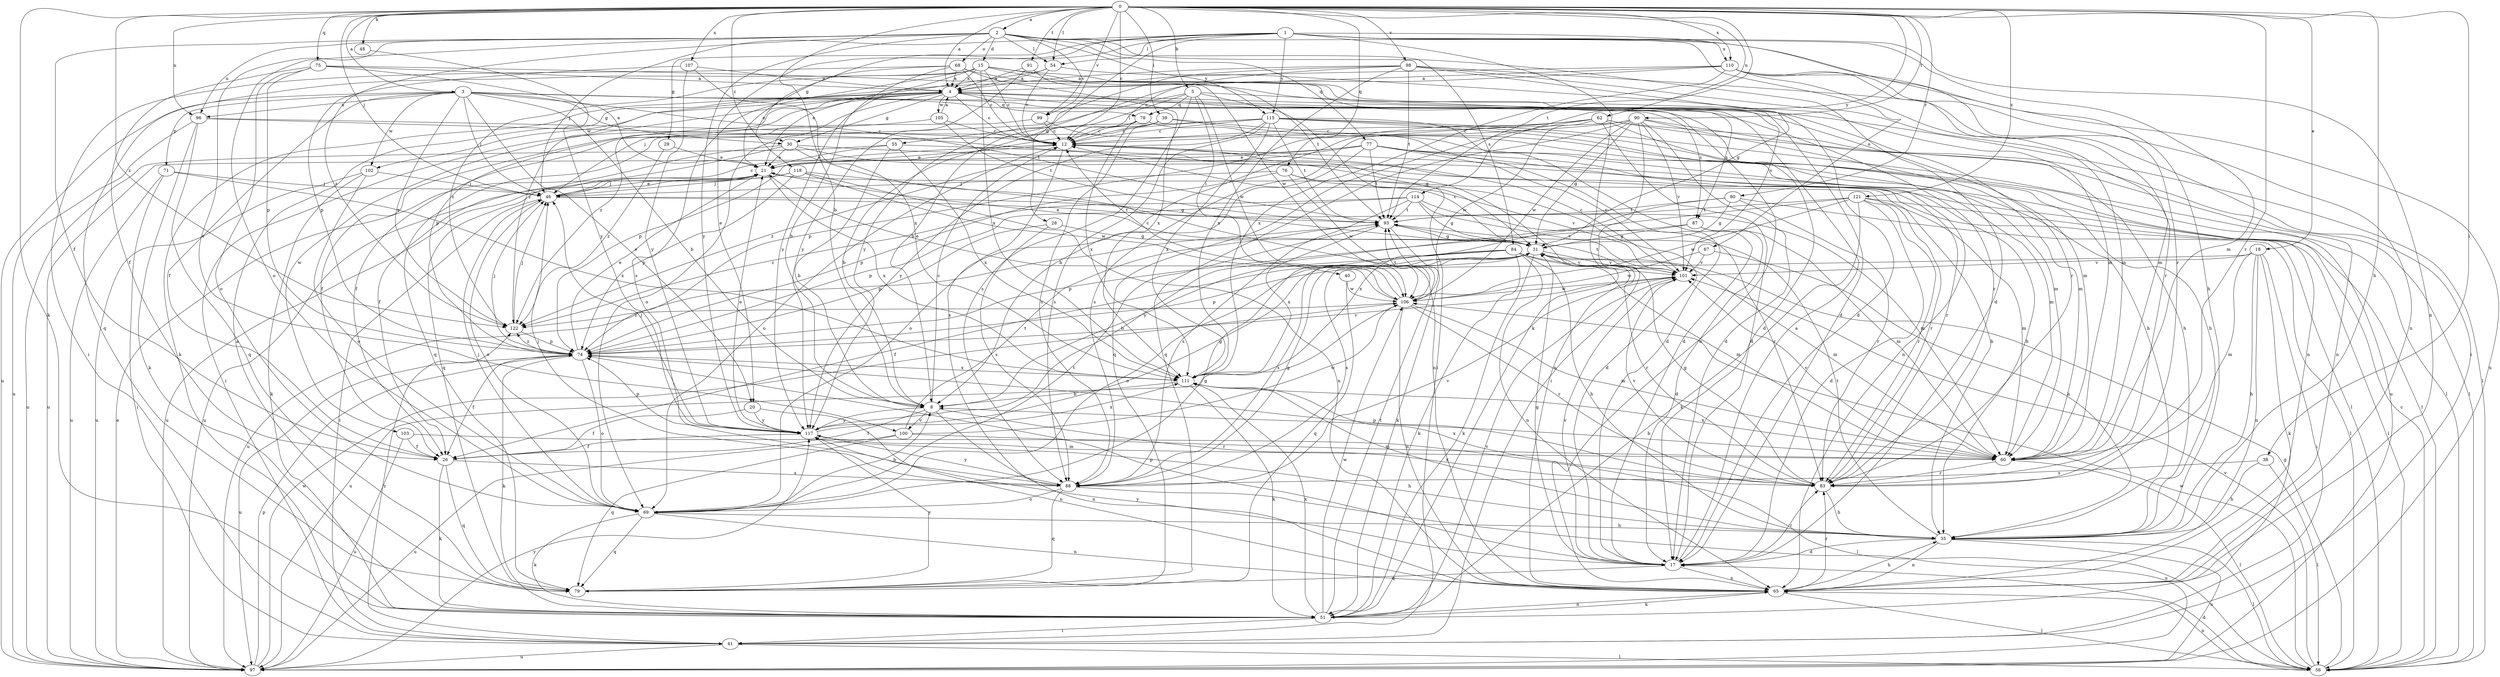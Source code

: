 strict digraph  {
0;
1;
2;
3;
4;
5;
8;
12;
15;
17;
18;
20;
21;
26;
28;
29;
30;
31;
35;
38;
39;
40;
41;
46;
48;
51;
54;
55;
56;
60;
62;
65;
67;
68;
69;
71;
74;
75;
76;
77;
78;
79;
80;
83;
84;
87;
88;
90;
91;
93;
96;
97;
98;
99;
100;
101;
102;
103;
105;
106;
107;
110;
111;
114;
115;
117;
118;
121;
122;
0 -> 2  [label=a];
0 -> 3  [label=a];
0 -> 4  [label=a];
0 -> 5  [label=b];
0 -> 8  [label=b];
0 -> 12  [label=c];
0 -> 18  [label=e];
0 -> 35  [label=h];
0 -> 38  [label=i];
0 -> 39  [label=i];
0 -> 46  [label=j];
0 -> 48  [label=k];
0 -> 51  [label=k];
0 -> 54  [label=l];
0 -> 62  [label=n];
0 -> 75  [label=q];
0 -> 76  [label=q];
0 -> 80  [label=r];
0 -> 83  [label=r];
0 -> 90  [label=t];
0 -> 91  [label=t];
0 -> 93  [label=t];
0 -> 96  [label=u];
0 -> 98  [label=v];
0 -> 99  [label=v];
0 -> 107  [label=x];
0 -> 110  [label=x];
0 -> 114  [label=y];
0 -> 118  [label=z];
0 -> 121  [label=z];
0 -> 122  [label=z];
1 -> 20  [label=e];
1 -> 28  [label=g];
1 -> 29  [label=g];
1 -> 30  [label=g];
1 -> 46  [label=j];
1 -> 51  [label=k];
1 -> 54  [label=l];
1 -> 60  [label=m];
1 -> 65  [label=n];
1 -> 67  [label=o];
1 -> 83  [label=r];
1 -> 110  [label=x];
1 -> 115  [label=y];
2 -> 15  [label=d];
2 -> 17  [label=d];
2 -> 26  [label=f];
2 -> 35  [label=h];
2 -> 54  [label=l];
2 -> 68  [label=o];
2 -> 69  [label=o];
2 -> 77  [label=q];
2 -> 84  [label=s];
2 -> 96  [label=u];
2 -> 99  [label=v];
2 -> 100  [label=v];
2 -> 115  [label=y];
2 -> 117  [label=y];
2 -> 122  [label=z];
3 -> 8  [label=b];
3 -> 17  [label=d];
3 -> 20  [label=e];
3 -> 26  [label=f];
3 -> 30  [label=g];
3 -> 46  [label=j];
3 -> 71  [label=p];
3 -> 83  [label=r];
3 -> 87  [label=s];
3 -> 93  [label=t];
3 -> 96  [label=u];
3 -> 97  [label=u];
3 -> 102  [label=w];
3 -> 122  [label=z];
4 -> 12  [label=c];
4 -> 30  [label=g];
4 -> 51  [label=k];
4 -> 60  [label=m];
4 -> 65  [label=n];
4 -> 69  [label=o];
4 -> 74  [label=p];
4 -> 78  [label=q];
4 -> 87  [label=s];
4 -> 102  [label=w];
4 -> 103  [label=w];
4 -> 105  [label=w];
4 -> 122  [label=z];
5 -> 40  [label=i];
5 -> 41  [label=i];
5 -> 46  [label=j];
5 -> 55  [label=l];
5 -> 56  [label=l];
5 -> 78  [label=q];
5 -> 88  [label=s];
5 -> 106  [label=w];
8 -> 12  [label=c];
8 -> 26  [label=f];
8 -> 65  [label=n];
8 -> 83  [label=r];
8 -> 100  [label=v];
8 -> 117  [label=y];
12 -> 21  [label=e];
12 -> 65  [label=n];
12 -> 69  [label=o];
12 -> 88  [label=s];
15 -> 4  [label=a];
15 -> 12  [label=c];
15 -> 60  [label=m];
15 -> 79  [label=q];
15 -> 83  [label=r];
15 -> 88  [label=s];
15 -> 101  [label=v];
15 -> 111  [label=x];
15 -> 117  [label=y];
15 -> 122  [label=z];
17 -> 4  [label=a];
17 -> 31  [label=g];
17 -> 65  [label=n];
17 -> 74  [label=p];
17 -> 79  [label=q];
17 -> 83  [label=r];
17 -> 101  [label=v];
17 -> 117  [label=y];
18 -> 35  [label=h];
18 -> 41  [label=i];
18 -> 51  [label=k];
18 -> 60  [label=m];
18 -> 65  [label=n];
18 -> 74  [label=p];
18 -> 101  [label=v];
20 -> 26  [label=f];
20 -> 65  [label=n];
20 -> 117  [label=y];
21 -> 46  [label=j];
21 -> 83  [label=r];
21 -> 97  [label=u];
21 -> 111  [label=x];
26 -> 51  [label=k];
26 -> 79  [label=q];
26 -> 88  [label=s];
28 -> 31  [label=g];
28 -> 74  [label=p];
28 -> 88  [label=s];
29 -> 21  [label=e];
29 -> 122  [label=z];
30 -> 21  [label=e];
30 -> 26  [label=f];
30 -> 35  [label=h];
30 -> 56  [label=l];
30 -> 65  [label=n];
30 -> 79  [label=q];
31 -> 12  [label=c];
31 -> 21  [label=e];
31 -> 26  [label=f];
31 -> 51  [label=k];
31 -> 60  [label=m];
31 -> 83  [label=r];
31 -> 88  [label=s];
31 -> 101  [label=v];
35 -> 17  [label=d];
35 -> 56  [label=l];
35 -> 65  [label=n];
35 -> 93  [label=t];
35 -> 97  [label=u];
35 -> 111  [label=x];
38 -> 35  [label=h];
38 -> 56  [label=l];
38 -> 88  [label=s];
39 -> 12  [label=c];
39 -> 35  [label=h];
39 -> 74  [label=p];
39 -> 88  [label=s];
39 -> 97  [label=u];
40 -> 79  [label=q];
40 -> 106  [label=w];
41 -> 56  [label=l];
41 -> 97  [label=u];
41 -> 122  [label=z];
46 -> 12  [label=c];
46 -> 21  [label=e];
46 -> 41  [label=i];
46 -> 60  [label=m];
46 -> 69  [label=o];
46 -> 93  [label=t];
48 -> 117  [label=y];
51 -> 41  [label=i];
51 -> 65  [label=n];
51 -> 93  [label=t];
51 -> 101  [label=v];
51 -> 106  [label=w];
51 -> 111  [label=x];
54 -> 4  [label=a];
54 -> 12  [label=c];
54 -> 17  [label=d];
54 -> 21  [label=e];
55 -> 8  [label=b];
55 -> 21  [label=e];
55 -> 56  [label=l];
55 -> 97  [label=u];
55 -> 111  [label=x];
56 -> 12  [label=c];
56 -> 17  [label=d];
56 -> 31  [label=g];
56 -> 65  [label=n];
56 -> 101  [label=v];
56 -> 106  [label=w];
60 -> 8  [label=b];
60 -> 56  [label=l];
60 -> 83  [label=r];
60 -> 101  [label=v];
60 -> 111  [label=x];
62 -> 8  [label=b];
62 -> 12  [label=c];
62 -> 17  [label=d];
62 -> 35  [label=h];
62 -> 56  [label=l];
62 -> 65  [label=n];
62 -> 79  [label=q];
62 -> 88  [label=s];
62 -> 106  [label=w];
65 -> 35  [label=h];
65 -> 51  [label=k];
65 -> 56  [label=l];
65 -> 83  [label=r];
67 -> 35  [label=h];
67 -> 101  [label=v];
67 -> 106  [label=w];
68 -> 4  [label=a];
68 -> 8  [label=b];
68 -> 12  [label=c];
68 -> 17  [label=d];
68 -> 21  [label=e];
68 -> 41  [label=i];
68 -> 111  [label=x];
69 -> 8  [label=b];
69 -> 31  [label=g];
69 -> 35  [label=h];
69 -> 46  [label=j];
69 -> 51  [label=k];
69 -> 65  [label=n];
69 -> 79  [label=q];
69 -> 93  [label=t];
71 -> 41  [label=i];
71 -> 46  [label=j];
71 -> 97  [label=u];
71 -> 111  [label=x];
74 -> 21  [label=e];
74 -> 26  [label=f];
74 -> 46  [label=j];
74 -> 51  [label=k];
74 -> 69  [label=o];
74 -> 97  [label=u];
74 -> 101  [label=v];
74 -> 111  [label=x];
74 -> 122  [label=z];
75 -> 4  [label=a];
75 -> 21  [label=e];
75 -> 26  [label=f];
75 -> 69  [label=o];
75 -> 74  [label=p];
75 -> 106  [label=w];
76 -> 17  [label=d];
76 -> 46  [label=j];
76 -> 74  [label=p];
76 -> 101  [label=v];
76 -> 106  [label=w];
77 -> 21  [label=e];
77 -> 35  [label=h];
77 -> 60  [label=m];
77 -> 69  [label=o];
77 -> 83  [label=r];
77 -> 93  [label=t];
77 -> 97  [label=u];
77 -> 101  [label=v];
77 -> 122  [label=z];
78 -> 8  [label=b];
78 -> 12  [label=c];
78 -> 65  [label=n];
78 -> 111  [label=x];
79 -> 4  [label=a];
79 -> 117  [label=y];
80 -> 31  [label=g];
80 -> 56  [label=l];
80 -> 83  [label=r];
80 -> 93  [label=t];
80 -> 111  [label=x];
83 -> 31  [label=g];
83 -> 35  [label=h];
83 -> 74  [label=p];
83 -> 101  [label=v];
83 -> 111  [label=x];
84 -> 8  [label=b];
84 -> 35  [label=h];
84 -> 51  [label=k];
84 -> 60  [label=m];
84 -> 65  [label=n];
84 -> 69  [label=o];
84 -> 88  [label=s];
84 -> 101  [label=v];
87 -> 17  [label=d];
87 -> 31  [label=g];
87 -> 60  [label=m];
87 -> 74  [label=p];
88 -> 31  [label=g];
88 -> 46  [label=j];
88 -> 69  [label=o];
88 -> 79  [label=q];
88 -> 97  [label=u];
88 -> 101  [label=v];
88 -> 117  [label=y];
90 -> 12  [label=c];
90 -> 17  [label=d];
90 -> 31  [label=g];
90 -> 35  [label=h];
90 -> 41  [label=i];
90 -> 60  [label=m];
90 -> 74  [label=p];
90 -> 79  [label=q];
90 -> 101  [label=v];
90 -> 106  [label=w];
91 -> 4  [label=a];
91 -> 93  [label=t];
91 -> 117  [label=y];
93 -> 31  [label=g];
93 -> 51  [label=k];
93 -> 97  [label=u];
93 -> 111  [label=x];
96 -> 12  [label=c];
96 -> 31  [label=g];
96 -> 51  [label=k];
96 -> 79  [label=q];
96 -> 97  [label=u];
97 -> 21  [label=e];
97 -> 74  [label=p];
97 -> 106  [label=w];
97 -> 117  [label=y];
98 -> 4  [label=a];
98 -> 12  [label=c];
98 -> 31  [label=g];
98 -> 41  [label=i];
98 -> 60  [label=m];
98 -> 93  [label=t];
98 -> 111  [label=x];
98 -> 117  [label=y];
99 -> 12  [label=c];
99 -> 17  [label=d];
99 -> 26  [label=f];
100 -> 60  [label=m];
100 -> 79  [label=q];
100 -> 93  [label=t];
100 -> 97  [label=u];
100 -> 106  [label=w];
101 -> 12  [label=c];
101 -> 93  [label=t];
101 -> 106  [label=w];
102 -> 46  [label=j];
102 -> 51  [label=k];
102 -> 69  [label=o];
102 -> 97  [label=u];
103 -> 26  [label=f];
103 -> 56  [label=l];
103 -> 97  [label=u];
105 -> 4  [label=a];
105 -> 12  [label=c];
105 -> 41  [label=i];
105 -> 93  [label=t];
106 -> 12  [label=c];
106 -> 21  [label=e];
106 -> 60  [label=m];
106 -> 65  [label=n];
106 -> 83  [label=r];
106 -> 93  [label=t];
106 -> 97  [label=u];
106 -> 122  [label=z];
107 -> 4  [label=a];
107 -> 74  [label=p];
107 -> 111  [label=x];
107 -> 117  [label=y];
110 -> 4  [label=a];
110 -> 8  [label=b];
110 -> 60  [label=m];
110 -> 65  [label=n];
110 -> 83  [label=r];
110 -> 97  [label=u];
110 -> 111  [label=x];
110 -> 122  [label=z];
111 -> 8  [label=b];
111 -> 51  [label=k];
114 -> 31  [label=g];
114 -> 74  [label=p];
114 -> 83  [label=r];
114 -> 88  [label=s];
114 -> 93  [label=t];
114 -> 101  [label=v];
114 -> 122  [label=z];
115 -> 12  [label=c];
115 -> 17  [label=d];
115 -> 26  [label=f];
115 -> 56  [label=l];
115 -> 60  [label=m];
115 -> 65  [label=n];
115 -> 79  [label=q];
115 -> 88  [label=s];
115 -> 93  [label=t];
115 -> 111  [label=x];
115 -> 117  [label=y];
117 -> 21  [label=e];
117 -> 26  [label=f];
117 -> 31  [label=g];
117 -> 35  [label=h];
117 -> 46  [label=j];
117 -> 60  [label=m];
117 -> 74  [label=p];
117 -> 111  [label=x];
118 -> 31  [label=g];
118 -> 46  [label=j];
118 -> 65  [label=n];
118 -> 74  [label=p];
118 -> 97  [label=u];
118 -> 106  [label=w];
121 -> 17  [label=d];
121 -> 51  [label=k];
121 -> 56  [label=l];
121 -> 60  [label=m];
121 -> 83  [label=r];
121 -> 93  [label=t];
121 -> 106  [label=w];
121 -> 117  [label=y];
122 -> 46  [label=j];
122 -> 74  [label=p];
}
